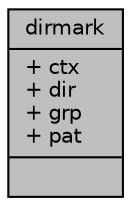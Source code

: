 digraph "dirmark"
{
 // INTERACTIVE_SVG=YES
 // LATEX_PDF_SIZE
  edge [fontname="Helvetica",fontsize="10",labelfontname="Helvetica",labelfontsize="10"];
  node [fontname="Helvetica",fontsize="10",shape=record];
  Node1 [label="{dirmark\n|+ ctx\l+ dir\l+ grp\l+ pat\l|}",height=0.2,width=0.4,color="black", fillcolor="grey75", style="filled", fontcolor="black",tooltip=" "];
}
